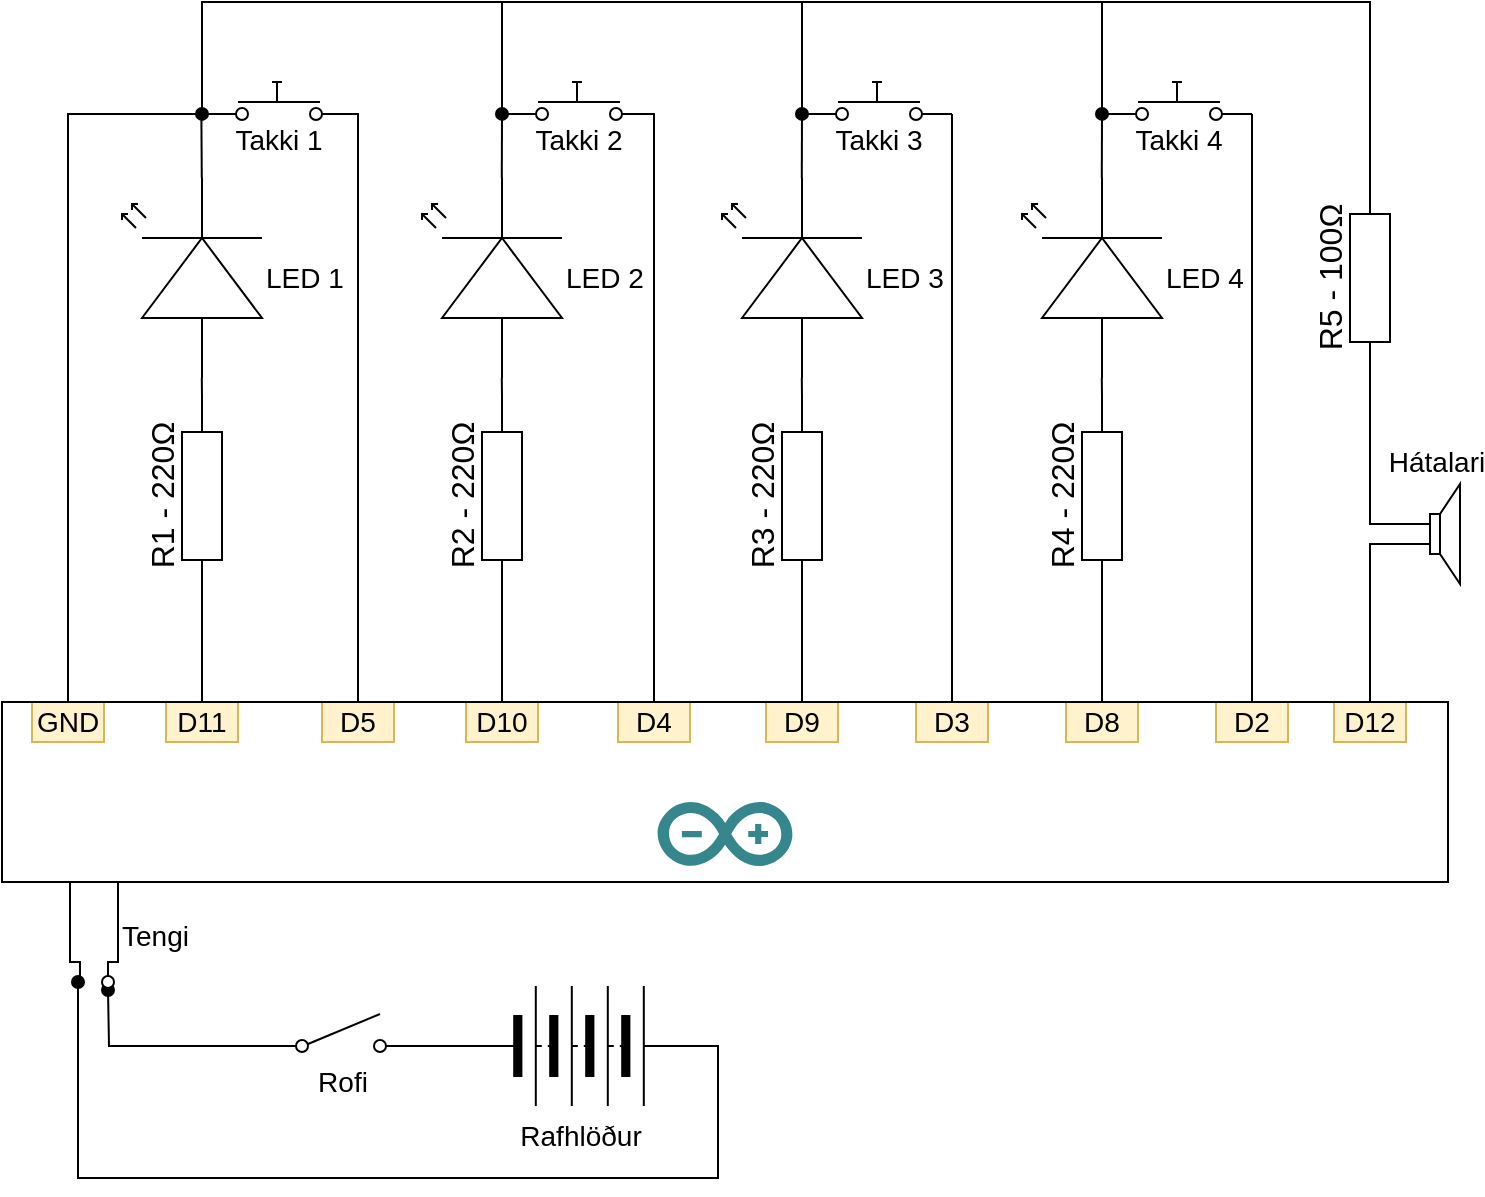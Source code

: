 <mxfile version="15.1.2" type="device"><diagram id="aOt8PIL6cYI4-2sITQoQ" name="Page-1"><mxGraphModel dx="1126" dy="743" grid="0" gridSize="10" guides="1" tooltips="1" connect="1" arrows="1" fold="1" page="0" pageScale="1" pageWidth="1169" pageHeight="827" math="0" shadow="0"><root><mxCell id="0"/><mxCell id="1" parent="0"/><mxCell id="P3ZGPePG5R1D1UDRm1jP-4" value="" style="dashed=0;outlineConnect=0;html=1;align=center;labelPosition=center;verticalLabelPosition=bottom;verticalAlign=top;shape=mxgraph.weblogos.arduino;fillColor=#36868D;strokeColor=none" parent="1" vertex="1"><mxGeometry x="347.8" y="510" width="67.4" height="32" as="geometry"/></mxCell><mxCell id="P3ZGPePG5R1D1UDRm1jP-24" style="edgeStyle=orthogonalEdgeStyle;rounded=0;orthogonalLoop=1;jettySize=auto;html=1;exitX=1;exitY=0.84;exitDx=0;exitDy=0;exitPerimeter=0;entryX=0.5;entryY=0;entryDx=0;entryDy=0;endArrow=none;endFill=0;" parent="1" source="P3ZGPePG5R1D1UDRm1jP-5" target="P3ZGPePG5R1D1UDRm1jP-23" edge="1"><mxGeometry relative="1" as="geometry"><Array as="points"><mxPoint x="198" y="166"/></Array></mxGeometry></mxCell><mxCell id="P3ZGPePG5R1D1UDRm1jP-5" value="&lt;font style=&quot;font-size: 14px&quot;&gt;Takki 1&lt;/font&gt;" style="pointerEvents=1;verticalLabelPosition=bottom;shadow=0;dashed=0;align=center;html=1;verticalAlign=middle;shape=mxgraph.electrical.electro-mechanical.push_switch_no;labelPosition=center;" parent="1" vertex="1"><mxGeometry x="120" y="150" width="75" height="19" as="geometry"/></mxCell><mxCell id="P3ZGPePG5R1D1UDRm1jP-18" style="edgeStyle=orthogonalEdgeStyle;rounded=0;orthogonalLoop=1;jettySize=auto;html=1;exitX=0;exitY=0.84;exitDx=0;exitDy=0;exitPerimeter=0;entryX=0;entryY=0.84;entryDx=0;entryDy=0;entryPerimeter=0;endArrow=none;endFill=0;" parent="1" edge="1"><mxGeometry relative="1" as="geometry"><mxPoint x="270" y="165.96" as="sourcePoint"/><mxPoint x="120.0" y="165.96" as="targetPoint"/><Array as="points"><mxPoint x="270" y="110"/><mxPoint x="120" y="110"/></Array></mxGeometry></mxCell><mxCell id="P3ZGPePG5R1D1UDRm1jP-40" style="edgeStyle=orthogonalEdgeStyle;rounded=0;orthogonalLoop=1;jettySize=auto;html=1;exitX=1;exitY=0.84;exitDx=0;exitDy=0;exitPerimeter=0;entryX=0.5;entryY=0;entryDx=0;entryDy=0;endArrow=none;endFill=0;" parent="1" source="P3ZGPePG5R1D1UDRm1jP-6" target="P3ZGPePG5R1D1UDRm1jP-38" edge="1"><mxGeometry relative="1" as="geometry"><Array as="points"><mxPoint x="346" y="166"/></Array></mxGeometry></mxCell><mxCell id="P3ZGPePG5R1D1UDRm1jP-6" value="&lt;span style=&quot;font-size: 14px&quot;&gt;Takki 2&lt;/span&gt;" style="pointerEvents=1;verticalLabelPosition=bottom;shadow=0;dashed=0;align=center;html=1;verticalAlign=middle;shape=mxgraph.electrical.electro-mechanical.push_switch_no;labelPosition=center;" parent="1" vertex="1"><mxGeometry x="270" y="150" width="75" height="19" as="geometry"/></mxCell><mxCell id="P3ZGPePG5R1D1UDRm1jP-19" style="edgeStyle=orthogonalEdgeStyle;rounded=0;orthogonalLoop=1;jettySize=auto;html=1;exitX=0;exitY=0.84;exitDx=0;exitDy=0;exitPerimeter=0;entryX=0;entryY=0.84;entryDx=0;entryDy=0;entryPerimeter=0;endArrow=none;endFill=0;" parent="1" source="P3ZGPePG5R1D1UDRm1jP-7" target="P3ZGPePG5R1D1UDRm1jP-6" edge="1"><mxGeometry relative="1" as="geometry"><Array as="points"><mxPoint x="420" y="110"/><mxPoint x="270" y="110"/></Array></mxGeometry></mxCell><mxCell id="P3ZGPePG5R1D1UDRm1jP-49" style="edgeStyle=orthogonalEdgeStyle;rounded=0;orthogonalLoop=1;jettySize=auto;html=1;exitX=1;exitY=0.84;exitDx=0;exitDy=0;exitPerimeter=0;entryX=0.5;entryY=0;entryDx=0;entryDy=0;endArrow=none;endFill=0;" parent="1" source="P3ZGPePG5R1D1UDRm1jP-7" target="P3ZGPePG5R1D1UDRm1jP-45" edge="1"><mxGeometry relative="1" as="geometry"><Array as="points"><mxPoint x="495" y="250"/><mxPoint x="495" y="250"/></Array></mxGeometry></mxCell><mxCell id="P3ZGPePG5R1D1UDRm1jP-7" value="&lt;span style=&quot;font-size: 14px&quot;&gt;Takki 3&lt;/span&gt;" style="pointerEvents=1;verticalLabelPosition=bottom;shadow=0;dashed=0;align=center;html=1;verticalAlign=middle;shape=mxgraph.electrical.electro-mechanical.push_switch_no;labelPosition=center;" parent="1" vertex="1"><mxGeometry x="420" y="150" width="75" height="19" as="geometry"/></mxCell><mxCell id="P3ZGPePG5R1D1UDRm1jP-20" style="edgeStyle=orthogonalEdgeStyle;rounded=0;orthogonalLoop=1;jettySize=auto;html=1;exitX=0;exitY=0.84;exitDx=0;exitDy=0;exitPerimeter=0;entryX=0;entryY=0.84;entryDx=0;entryDy=0;entryPerimeter=0;endArrow=none;endFill=0;" parent="1" source="P3ZGPePG5R1D1UDRm1jP-8" target="P3ZGPePG5R1D1UDRm1jP-7" edge="1"><mxGeometry relative="1" as="geometry"><Array as="points"><mxPoint x="570" y="110"/><mxPoint x="420" y="110"/></Array></mxGeometry></mxCell><mxCell id="P3ZGPePG5R1D1UDRm1jP-8" value="&lt;span style=&quot;font-size: 14px&quot;&gt;Takki 4&lt;/span&gt;" style="pointerEvents=1;verticalLabelPosition=bottom;shadow=0;dashed=0;align=center;html=1;verticalAlign=middle;shape=mxgraph.electrical.electro-mechanical.push_switch_no;labelPosition=center;" parent="1" vertex="1"><mxGeometry x="570" y="150" width="75" height="19" as="geometry"/></mxCell><mxCell id="P3ZGPePG5R1D1UDRm1jP-16" style="edgeStyle=orthogonalEdgeStyle;rounded=0;orthogonalLoop=1;jettySize=auto;html=1;exitX=0.5;exitY=0;exitDx=0;exitDy=0;entryX=0;entryY=0.84;entryDx=0;entryDy=0;entryPerimeter=0;endArrow=oval;endFill=1;" parent="1" source="P3ZGPePG5R1D1UDRm1jP-15" target="P3ZGPePG5R1D1UDRm1jP-5" edge="1"><mxGeometry relative="1" as="geometry"/></mxCell><mxCell id="P3ZGPePG5R1D1UDRm1jP-15" value="&lt;font style=&quot;font-size: 14px&quot;&gt;GND&lt;/font&gt;" style="rounded=0;whiteSpace=wrap;html=1;fillColor=#fff2cc;strokeColor=#d6b656;" parent="1" vertex="1"><mxGeometry x="35" y="460" width="36" height="20" as="geometry"/></mxCell><mxCell id="P3ZGPePG5R1D1UDRm1jP-21" value="&lt;font style=&quot;font-size: 14px&quot;&gt;D11&lt;/font&gt;" style="rounded=0;whiteSpace=wrap;html=1;fillColor=#fff2cc;strokeColor=#d6b656;" parent="1" vertex="1"><mxGeometry x="102" y="460" width="36" height="20" as="geometry"/></mxCell><mxCell id="P3ZGPePG5R1D1UDRm1jP-23" value="&lt;font style=&quot;font-size: 14px&quot;&gt;D5&lt;/font&gt;" style="rounded=0;whiteSpace=wrap;html=1;fillColor=#fff2cc;strokeColor=#d6b656;" parent="1" vertex="1"><mxGeometry x="180" y="460" width="36" height="20" as="geometry"/></mxCell><mxCell id="P3ZGPePG5R1D1UDRm1jP-37" value="&lt;font style=&quot;font-size: 14px&quot;&gt;D10&lt;/font&gt;" style="rounded=0;whiteSpace=wrap;html=1;fillColor=#fff2cc;strokeColor=#d6b656;" parent="1" vertex="1"><mxGeometry x="252" y="460" width="36" height="20" as="geometry"/></mxCell><mxCell id="P3ZGPePG5R1D1UDRm1jP-38" value="&lt;font style=&quot;font-size: 14px&quot;&gt;D4&lt;/font&gt;" style="rounded=0;whiteSpace=wrap;html=1;fillColor=#fff2cc;strokeColor=#d6b656;" parent="1" vertex="1"><mxGeometry x="328" y="460" width="36" height="20" as="geometry"/></mxCell><mxCell id="P3ZGPePG5R1D1UDRm1jP-44" value="&lt;font style=&quot;font-size: 14px&quot;&gt;D9&lt;/font&gt;" style="rounded=0;whiteSpace=wrap;html=1;fillColor=#fff2cc;strokeColor=#d6b656;" parent="1" vertex="1"><mxGeometry x="402" y="460" width="36" height="20" as="geometry"/></mxCell><mxCell id="P3ZGPePG5R1D1UDRm1jP-45" value="&lt;font style=&quot;font-size: 14px&quot;&gt;D3&lt;/font&gt;" style="rounded=0;whiteSpace=wrap;html=1;fillColor=#fff2cc;strokeColor=#d6b656;" parent="1" vertex="1"><mxGeometry x="477" y="460" width="36" height="20" as="geometry"/></mxCell><mxCell id="P3ZGPePG5R1D1UDRm1jP-46" value="&lt;font style=&quot;font-size: 14px&quot;&gt;D8&lt;/font&gt;" style="rounded=0;whiteSpace=wrap;html=1;fillColor=#fff2cc;strokeColor=#d6b656;" parent="1" vertex="1"><mxGeometry x="552" y="460" width="36" height="20" as="geometry"/></mxCell><mxCell id="4SqVYPB2V-n6kDIwe_KL-11" style="edgeStyle=orthogonalEdgeStyle;rounded=0;orthogonalLoop=1;jettySize=auto;html=1;exitX=0.5;exitY=0;exitDx=0;exitDy=0;entryX=1;entryY=0.84;entryDx=0;entryDy=0;entryPerimeter=0;endArrow=none;endFill=0;fontSize=14;" parent="1" source="P3ZGPePG5R1D1UDRm1jP-47" target="P3ZGPePG5R1D1UDRm1jP-8" edge="1"><mxGeometry relative="1" as="geometry"><Array as="points"><mxPoint x="645" y="240"/><mxPoint x="645" y="240"/></Array></mxGeometry></mxCell><mxCell id="P3ZGPePG5R1D1UDRm1jP-47" value="&lt;font style=&quot;font-size: 14px&quot;&gt;D2&lt;/font&gt;" style="rounded=0;whiteSpace=wrap;html=1;fillColor=#fff2cc;strokeColor=#d6b656;" parent="1" vertex="1"><mxGeometry x="627" y="460" width="36" height="20" as="geometry"/></mxCell><mxCell id="4SqVYPB2V-n6kDIwe_KL-5" style="edgeStyle=orthogonalEdgeStyle;rounded=0;orthogonalLoop=1;jettySize=auto;html=1;exitX=0;exitY=0.6;exitDx=0;exitDy=0;exitPerimeter=0;entryX=0.5;entryY=0;entryDx=0;entryDy=0;endArrow=none;endFill=0;" parent="1" source="4SqVYPB2V-n6kDIwe_KL-1" target="4SqVYPB2V-n6kDIwe_KL-2" edge="1"><mxGeometry relative="1" as="geometry"/></mxCell><mxCell id="SsWWeH28nSU6hqZupa48-4" style="edgeStyle=orthogonalEdgeStyle;rounded=0;orthogonalLoop=1;jettySize=auto;html=1;exitX=0;exitY=0.4;exitDx=0;exitDy=0;exitPerimeter=0;entryX=1;entryY=0.5;entryDx=0;entryDy=0;entryPerimeter=0;endArrow=none;endFill=0;" edge="1" parent="1" source="4SqVYPB2V-n6kDIwe_KL-1" target="SsWWeH28nSU6hqZupa48-3"><mxGeometry relative="1" as="geometry"/></mxCell><mxCell id="4SqVYPB2V-n6kDIwe_KL-1" value="&lt;font style=&quot;font-size: 14px&quot;&gt;Hátalari&lt;/font&gt;" style="pointerEvents=1;verticalLabelPosition=top;shadow=0;dashed=0;align=center;html=1;verticalAlign=bottom;shape=mxgraph.electrical.electro-mechanical.loudspeaker;direction=east;labelPosition=center;" parent="1" vertex="1"><mxGeometry x="724" y="351" width="25" height="50" as="geometry"/></mxCell><mxCell id="4SqVYPB2V-n6kDIwe_KL-2" value="&lt;font style=&quot;font-size: 14px&quot;&gt;D12&lt;/font&gt;" style="rounded=0;whiteSpace=wrap;html=1;fillColor=#fff2cc;strokeColor=#d6b656;" parent="1" vertex="1"><mxGeometry x="686" y="460" width="36" height="20" as="geometry"/></mxCell><mxCell id="z79X9l4oguzzBeGCBoaX-4" style="edgeStyle=orthogonalEdgeStyle;rounded=0;orthogonalLoop=1;jettySize=auto;html=1;exitX=1;exitY=0.57;exitDx=0;exitDy=0;exitPerimeter=0;entryX=-0.004;entryY=0.978;entryDx=0;entryDy=0;entryPerimeter=0;endArrow=none;endFill=0;" parent="1" target="P3ZGPePG5R1D1UDRm1jP-5" edge="1"><mxGeometry relative="1" as="geometry"><mxPoint x="119.9" y="198" as="sourcePoint"/></mxGeometry></mxCell><mxCell id="z79X9l4oguzzBeGCBoaX-19" value="&lt;font style=&quot;font-size: 14px&quot;&gt;LED 1&lt;/font&gt;" style="verticalLabelPosition=middle;shadow=0;dashed=0;align=left;html=1;verticalAlign=middle;shape=mxgraph.electrical.opto_electronics.led_2;pointerEvents=1;direction=north;labelPosition=right;aspect=fixed;" parent="1" vertex="1"><mxGeometry x="80" y="198" width="70" height="100" as="geometry"/></mxCell><mxCell id="z79X9l4oguzzBeGCBoaX-20" style="edgeStyle=orthogonalEdgeStyle;rounded=0;orthogonalLoop=1;jettySize=auto;html=1;exitX=0;exitY=0.5;exitDx=0;exitDy=0;exitPerimeter=0;entryX=0;entryY=0.57;entryDx=0;entryDy=0;entryPerimeter=0;endArrow=none;endFill=0;" parent="1" source="z79X9l4oguzzBeGCBoaX-21" target="z79X9l4oguzzBeGCBoaX-19" edge="1"><mxGeometry x="80" y="189" as="geometry"/></mxCell><mxCell id="z79X9l4oguzzBeGCBoaX-22" style="edgeStyle=orthogonalEdgeStyle;rounded=0;orthogonalLoop=1;jettySize=auto;html=1;exitX=1;exitY=0.5;exitDx=0;exitDy=0;exitPerimeter=0;endArrow=none;endFill=0;" parent="1" source="z79X9l4oguzzBeGCBoaX-21" target="P3ZGPePG5R1D1UDRm1jP-21" edge="1"><mxGeometry relative="1" as="geometry"/></mxCell><mxCell id="z79X9l4oguzzBeGCBoaX-21" value="&lt;font style=&quot;font-size: 16px;&quot;&gt;R1 - 220Ω&lt;/font&gt;" style="pointerEvents=1;verticalLabelPosition=middle;shadow=0;dashed=0;align=center;html=1;verticalAlign=middle;shape=mxgraph.electrical.resistors.resistor_1;direction=south;labelPosition=left;horizontal=0;fontSize=16;" parent="1" vertex="1"><mxGeometry x="110" y="307" width="20" height="100" as="geometry"/></mxCell><mxCell id="z79X9l4oguzzBeGCBoaX-23" style="edgeStyle=orthogonalEdgeStyle;rounded=0;orthogonalLoop=1;jettySize=auto;html=1;exitX=1;exitY=0.5;exitDx=0;exitDy=0;exitPerimeter=0;entryX=0.5;entryY=0;entryDx=0;entryDy=0;endArrow=none;endFill=0;" parent="1" source="z79X9l4oguzzBeGCBoaX-17" target="P3ZGPePG5R1D1UDRm1jP-46" edge="1"><mxGeometry relative="1" as="geometry"/></mxCell><mxCell id="z79X9l4oguzzBeGCBoaX-24" style="edgeStyle=orthogonalEdgeStyle;rounded=0;orthogonalLoop=1;jettySize=auto;html=1;exitX=1;exitY=0.5;exitDx=0;exitDy=0;exitPerimeter=0;entryX=0.5;entryY=0;entryDx=0;entryDy=0;endArrow=none;endFill=0;" parent="1" source="z79X9l4oguzzBeGCBoaX-13" target="P3ZGPePG5R1D1UDRm1jP-44" edge="1"><mxGeometry relative="1" as="geometry"/></mxCell><mxCell id="z79X9l4oguzzBeGCBoaX-25" style="edgeStyle=orthogonalEdgeStyle;rounded=0;orthogonalLoop=1;jettySize=auto;html=1;exitX=1;exitY=0.5;exitDx=0;exitDy=0;exitPerimeter=0;entryX=0.5;entryY=0;entryDx=0;entryDy=0;endArrow=none;endFill=0;" parent="1" source="z79X9l4oguzzBeGCBoaX-9" target="P3ZGPePG5R1D1UDRm1jP-37" edge="1"><mxGeometry relative="1" as="geometry"/></mxCell><mxCell id="z79X9l4oguzzBeGCBoaX-28" style="edgeStyle=orthogonalEdgeStyle;rounded=0;orthogonalLoop=1;jettySize=auto;html=1;exitX=1;exitY=0.57;exitDx=0;exitDy=0;exitPerimeter=0;entryX=0;entryY=0.84;entryDx=0;entryDy=0;entryPerimeter=0;endArrow=oval;endFill=1;" parent="1" source="z79X9l4oguzzBeGCBoaX-7" target="P3ZGPePG5R1D1UDRm1jP-6" edge="1"><mxGeometry relative="1" as="geometry"/></mxCell><mxCell id="z79X9l4oguzzBeGCBoaX-7" value="&lt;font style=&quot;font-size: 14px&quot;&gt;LED 2&lt;/font&gt;" style="verticalLabelPosition=middle;shadow=0;dashed=0;align=left;html=1;verticalAlign=middle;shape=mxgraph.electrical.opto_electronics.led_2;pointerEvents=1;direction=north;labelPosition=right;aspect=fixed;" parent="1" vertex="1"><mxGeometry x="230" y="198" width="70" height="100" as="geometry"/></mxCell><mxCell id="z79X9l4oguzzBeGCBoaX-8" style="edgeStyle=orthogonalEdgeStyle;rounded=0;orthogonalLoop=1;jettySize=auto;html=1;exitX=0;exitY=0.5;exitDx=0;exitDy=0;exitPerimeter=0;entryX=0;entryY=0.57;entryDx=0;entryDy=0;entryPerimeter=0;endArrow=none;endFill=0;" parent="1" source="z79X9l4oguzzBeGCBoaX-9" target="z79X9l4oguzzBeGCBoaX-7" edge="1"><mxGeometry x="230" y="189" as="geometry"/></mxCell><mxCell id="z79X9l4oguzzBeGCBoaX-9" value="&lt;font style=&quot;font-size: 16px;&quot;&gt;R2 - 220Ω&lt;/font&gt;" style="pointerEvents=1;verticalLabelPosition=middle;shadow=0;dashed=0;align=center;html=1;verticalAlign=middle;shape=mxgraph.electrical.resistors.resistor_1;direction=south;labelPosition=left;horizontal=0;fontSize=16;" parent="1" vertex="1"><mxGeometry x="260" y="307" width="20" height="100" as="geometry"/></mxCell><mxCell id="z79X9l4oguzzBeGCBoaX-29" style="edgeStyle=orthogonalEdgeStyle;rounded=0;orthogonalLoop=1;jettySize=auto;html=1;exitX=1;exitY=0.57;exitDx=0;exitDy=0;exitPerimeter=0;entryX=0;entryY=0.84;entryDx=0;entryDy=0;entryPerimeter=0;endArrow=oval;endFill=1;" parent="1" source="z79X9l4oguzzBeGCBoaX-11" target="P3ZGPePG5R1D1UDRm1jP-7" edge="1"><mxGeometry relative="1" as="geometry"/></mxCell><mxCell id="z79X9l4oguzzBeGCBoaX-11" value="&lt;font style=&quot;font-size: 14px&quot;&gt;LED 3&lt;/font&gt;" style="verticalLabelPosition=middle;shadow=0;dashed=0;align=left;html=1;verticalAlign=middle;shape=mxgraph.electrical.opto_electronics.led_2;pointerEvents=1;direction=north;labelPosition=right;aspect=fixed;" parent="1" vertex="1"><mxGeometry x="380" y="198" width="70" height="100" as="geometry"/></mxCell><mxCell id="z79X9l4oguzzBeGCBoaX-12" style="edgeStyle=orthogonalEdgeStyle;rounded=0;orthogonalLoop=1;jettySize=auto;html=1;exitX=0;exitY=0.5;exitDx=0;exitDy=0;exitPerimeter=0;entryX=0;entryY=0.57;entryDx=0;entryDy=0;entryPerimeter=0;endArrow=none;endFill=0;" parent="1" source="z79X9l4oguzzBeGCBoaX-13" target="z79X9l4oguzzBeGCBoaX-11" edge="1"><mxGeometry x="380" y="189" as="geometry"/></mxCell><mxCell id="z79X9l4oguzzBeGCBoaX-13" value="&lt;font style=&quot;font-size: 16px;&quot;&gt;R3 - 220Ω&lt;/font&gt;" style="pointerEvents=1;verticalLabelPosition=middle;shadow=0;dashed=0;align=center;html=1;verticalAlign=middle;shape=mxgraph.electrical.resistors.resistor_1;direction=south;labelPosition=left;horizontal=0;fontSize=16;" parent="1" vertex="1"><mxGeometry x="410" y="307" width="20" height="100" as="geometry"/></mxCell><mxCell id="z79X9l4oguzzBeGCBoaX-30" style="edgeStyle=orthogonalEdgeStyle;rounded=0;orthogonalLoop=1;jettySize=auto;html=1;exitX=1;exitY=0.57;exitDx=0;exitDy=0;exitPerimeter=0;entryX=0;entryY=0.84;entryDx=0;entryDy=0;entryPerimeter=0;endArrow=oval;endFill=1;" parent="1" source="z79X9l4oguzzBeGCBoaX-15" target="P3ZGPePG5R1D1UDRm1jP-8" edge="1"><mxGeometry relative="1" as="geometry"/></mxCell><mxCell id="z79X9l4oguzzBeGCBoaX-15" value="&lt;font style=&quot;font-size: 14px&quot;&gt;LED 4&lt;/font&gt;" style="verticalLabelPosition=middle;shadow=0;dashed=0;align=left;html=1;verticalAlign=middle;shape=mxgraph.electrical.opto_electronics.led_2;pointerEvents=1;direction=north;labelPosition=right;aspect=fixed;" parent="1" vertex="1"><mxGeometry x="530" y="198" width="70" height="100" as="geometry"/></mxCell><mxCell id="z79X9l4oguzzBeGCBoaX-16" style="edgeStyle=orthogonalEdgeStyle;rounded=0;orthogonalLoop=1;jettySize=auto;html=1;exitX=0;exitY=0.5;exitDx=0;exitDy=0;exitPerimeter=0;entryX=0;entryY=0.57;entryDx=0;entryDy=0;entryPerimeter=0;endArrow=none;endFill=0;" parent="1" source="z79X9l4oguzzBeGCBoaX-17" target="z79X9l4oguzzBeGCBoaX-15" edge="1"><mxGeometry x="530" y="189" as="geometry"/></mxCell><mxCell id="z79X9l4oguzzBeGCBoaX-17" value="&lt;font style=&quot;font-size: 16px;&quot;&gt;R4 - 220Ω&lt;/font&gt;" style="pointerEvents=1;verticalLabelPosition=middle;shadow=0;dashed=0;align=center;html=1;verticalAlign=middle;shape=mxgraph.electrical.resistors.resistor_1;direction=south;labelPosition=left;horizontal=0;fontSize=16;" parent="1" vertex="1"><mxGeometry x="560" y="307" width="20" height="100" as="geometry"/></mxCell><mxCell id="vj4jl3VXfJ1up59pNfl8-5" style="edgeStyle=orthogonalEdgeStyle;rounded=0;orthogonalLoop=1;jettySize=auto;html=1;exitX=0;exitY=0.84;exitDx=0;exitDy=0;exitPerimeter=0;endArrow=oval;endFill=1;" parent="1" source="vj4jl3VXfJ1up59pNfl8-1" edge="1"><mxGeometry relative="1" as="geometry"><mxPoint x="156.275" y="632.435" as="sourcePoint"/><mxPoint x="73" y="604" as="targetPoint"/></mxGeometry></mxCell><mxCell id="vj4jl3VXfJ1up59pNfl8-7" style="edgeStyle=orthogonalEdgeStyle;rounded=0;orthogonalLoop=1;jettySize=auto;html=1;exitX=1;exitY=0.84;exitDx=0;exitDy=0;exitPerimeter=0;entryX=0.045;entryY=0.489;entryDx=0;entryDy=0;entryPerimeter=0;endArrow=none;endFill=0;" parent="1" source="vj4jl3VXfJ1up59pNfl8-1" target="vj4jl3VXfJ1up59pNfl8-9" edge="1"><mxGeometry relative="1" as="geometry"><mxPoint x="258" y="632" as="targetPoint"/></mxGeometry></mxCell><mxCell id="vj4jl3VXfJ1up59pNfl8-1" value="&lt;font style=&quot;font-size: 14px&quot;&gt;Rofi&lt;/font&gt;" style="pointerEvents=1;verticalLabelPosition=bottom;shadow=0;dashed=0;align=center;html=1;verticalAlign=top;shape=mxgraph.electrical.electro-mechanical.simple_switch;" parent="1" vertex="1"><mxGeometry x="152" y="616" width="75" height="19" as="geometry"/></mxCell><mxCell id="vj4jl3VXfJ1up59pNfl8-6" style="edgeStyle=orthogonalEdgeStyle;rounded=0;orthogonalLoop=1;jettySize=auto;html=1;exitX=1;exitY=0.5;exitDx=0;exitDy=0;endArrow=oval;endFill=1;" parent="1" source="vj4jl3VXfJ1up59pNfl8-9" edge="1"><mxGeometry relative="1" as="geometry"><mxPoint x="358" y="632" as="sourcePoint"/><mxPoint x="58" y="600" as="targetPoint"/><Array as="points"><mxPoint x="378" y="632"/><mxPoint x="378" y="698"/><mxPoint x="58" y="698"/></Array></mxGeometry></mxCell><mxCell id="vj4jl3VXfJ1up59pNfl8-4" value="&lt;font style=&quot;font-size: 14px&quot;&gt;Tengi&lt;/font&gt;" style="pointerEvents=1;verticalLabelPosition=middle;shadow=0;dashed=0;align=left;html=1;verticalAlign=middle;shape=mxgraph.electrical.miscellaneous.2_conductor_plug;direction=north;labelPosition=right;" parent="1" vertex="1"><mxGeometry x="54" y="550" width="24" height="53" as="geometry"/></mxCell><mxCell id="vj4jl3VXfJ1up59pNfl8-9" value="&lt;font style=&quot;font-size: 14px&quot;&gt;Rafhlöður&lt;/font&gt;" style="pointerEvents=1;verticalLabelPosition=bottom;shadow=0;dashed=0;align=center;html=1;verticalAlign=top;shape=mxgraph.electrical.miscellaneous.batteryStack;" parent="1" vertex="1"><mxGeometry x="258.5" y="602" width="100" height="60" as="geometry"/></mxCell><mxCell id="P3ZGPePG5R1D1UDRm1jP-9" value="" style="rounded=0;whiteSpace=wrap;html=1;fillColor=none;" parent="1" vertex="1"><mxGeometry x="20" y="460" width="723" height="90" as="geometry"/></mxCell><mxCell id="SsWWeH28nSU6hqZupa48-5" style="edgeStyle=orthogonalEdgeStyle;rounded=0;orthogonalLoop=1;jettySize=auto;html=1;exitX=0;exitY=0.5;exitDx=0;exitDy=0;exitPerimeter=0;entryX=0;entryY=0.84;entryDx=0;entryDy=0;entryPerimeter=0;endArrow=none;endFill=0;" edge="1" parent="1" source="SsWWeH28nSU6hqZupa48-3" target="P3ZGPePG5R1D1UDRm1jP-8"><mxGeometry relative="1" as="geometry"><Array as="points"><mxPoint x="704" y="110"/><mxPoint x="570" y="110"/></Array></mxGeometry></mxCell><mxCell id="SsWWeH28nSU6hqZupa48-3" value="&lt;font style=&quot;font-size: 16px;&quot;&gt;R5 - 100Ω&lt;/font&gt;" style="pointerEvents=1;verticalLabelPosition=middle;shadow=0;dashed=0;align=center;html=1;verticalAlign=middle;shape=mxgraph.electrical.resistors.resistor_1;direction=south;labelPosition=left;horizontal=0;fontSize=16;" vertex="1" parent="1"><mxGeometry x="694" y="198" width="20" height="100" as="geometry"/></mxCell></root></mxGraphModel></diagram></mxfile>